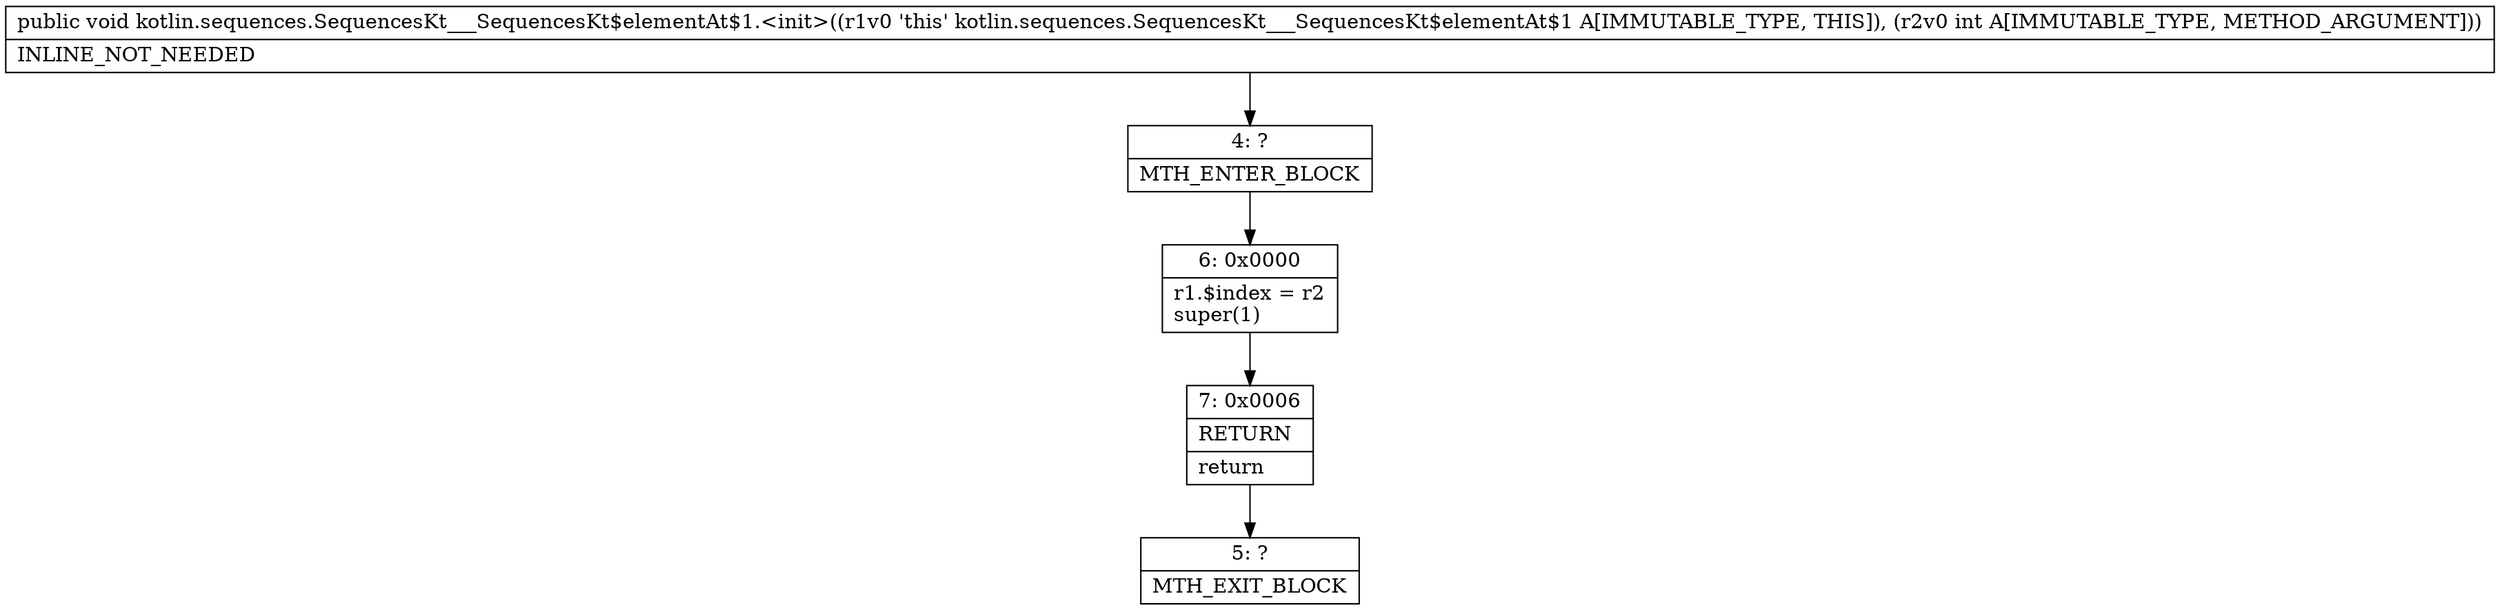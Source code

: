 digraph "CFG forkotlin.sequences.SequencesKt___SequencesKt$elementAt$1.\<init\>(I)V" {
Node_4 [shape=record,label="{4\:\ ?|MTH_ENTER_BLOCK\l}"];
Node_6 [shape=record,label="{6\:\ 0x0000|r1.$index = r2\lsuper(1)\l}"];
Node_7 [shape=record,label="{7\:\ 0x0006|RETURN\l|return\l}"];
Node_5 [shape=record,label="{5\:\ ?|MTH_EXIT_BLOCK\l}"];
MethodNode[shape=record,label="{public void kotlin.sequences.SequencesKt___SequencesKt$elementAt$1.\<init\>((r1v0 'this' kotlin.sequences.SequencesKt___SequencesKt$elementAt$1 A[IMMUTABLE_TYPE, THIS]), (r2v0 int A[IMMUTABLE_TYPE, METHOD_ARGUMENT]))  | INLINE_NOT_NEEDED\l}"];
MethodNode -> Node_4;Node_4 -> Node_6;
Node_6 -> Node_7;
Node_7 -> Node_5;
}


